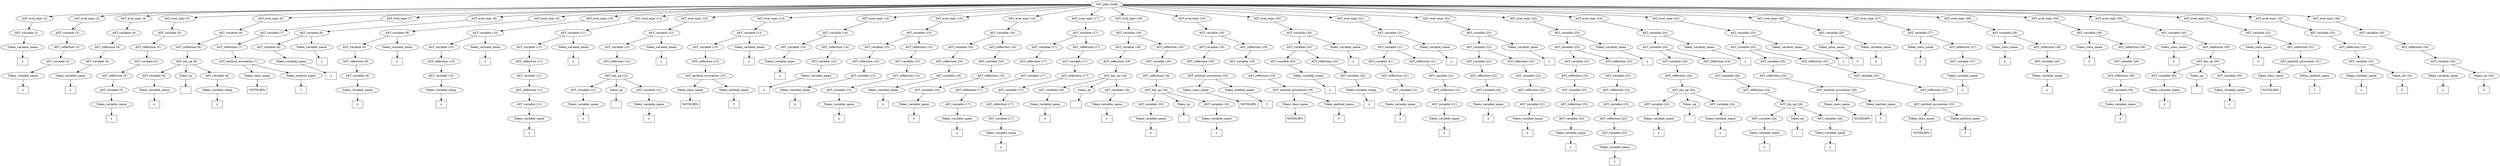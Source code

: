 /*
 * AST in dot format generated by phc -- the PHP compiler
 */

digraph AST {
node_0 [label="AST_php_script"];
node_1 [label="AST_eval_expr (2)"];
node_2 [label="AST_variable (2)"];
node_3 [label="Token_variable_name"];
node_4 [label="x", shape=box]
node_3 -> node_4;
node_2 -> node_3;
node_1 -> node_2;
node_5 [label="AST_eval_expr (3)"];
node_6 [label="AST_variable (3)"];
node_7 [label="AST_reflection (3)"];
node_8 [label="AST_variable (3)"];
node_9 [label="Token_variable_name"];
node_10 [label="x", shape=box]
node_9 -> node_10;
node_8 -> node_9;
node_7 -> node_8;
node_6 -> node_7;
node_5 -> node_6;
node_11 [label="AST_eval_expr (4)"];
node_12 [label="AST_variable (4)"];
node_13 [label="AST_reflection (4)"];
node_14 [label="AST_variable (4)"];
node_15 [label="Token_variable_name"];
node_16 [label="x", shape=box]
node_15 -> node_16;
node_14 -> node_15;
node_13 -> node_14;
node_12 -> node_13;
node_11 -> node_12;
node_17 [label="AST_eval_expr (5)"];
node_18 [label="AST_variable (5)"];
node_19 [label="AST_reflection (5)"];
node_20 [label="AST_variable (5)"];
node_21 [label="AST_reflection (5)"];
node_22 [label="AST_variable (5)"];
node_23 [label="Token_variable_name"];
node_24 [label="x", shape=box]
node_23 -> node_24;
node_22 -> node_23;
node_21 -> node_22;
node_20 -> node_21;
node_19 -> node_20;
node_18 -> node_19;
node_17 -> node_18;
node_25 [label="AST_eval_expr (6)"];
node_26 [label="AST_variable (6)"];
node_27 [label="AST_reflection (6)"];
node_28 [label="AST_bin_op (6)"];
node_29 [label="AST_variable (6)"];
node_30 [label="Token_variable_name"];
node_31 [label="x", shape=box]
node_30 -> node_31;
node_29 -> node_30;
node_32 [label="Token_op"];
node_33 [label=".", shape=box]
node_32 -> node_33;
node_34 [label="AST_variable (6)"];
node_35 [label="Token_variable_name"];
node_36 [label="y", shape=box]
node_35 -> node_36;
node_34 -> node_35;
node_28 -> node_34;
node_28 -> node_32;
node_28 -> node_29;
node_27 -> node_28;
node_26 -> node_27;
node_25 -> node_26;
node_37 [label="AST_eval_expr (7)"];
node_38 [label="AST_variable (7)"];
node_39 [label="AST_reflection (7)"];
node_40 [label="AST_method_invocation (7)"];
node_41 [label="Token_class_name"];
node_42 [label="%STDLIB%", shape=box]
node_41 -> node_42;
node_43 [label="Token_method_name"];
node_44 [label="f", shape=box]
node_43 -> node_44;
node_40 -> node_43;
node_40 -> node_41;
node_39 -> node_40;
node_38 -> node_39;
node_37 -> node_38;
node_45 [label="AST_eval_expr (8)"];
node_46 [label="AST_variable (8)"];
node_47 [label="AST_variable (8)"];
node_48 [label="Token_variable_name"];
node_49 [label="x", shape=box]
node_48 -> node_49;
node_47 -> node_48;
node_50 [label="Token_variable_name"];
node_51 [label="y", shape=box]
node_50 -> node_51;
node_46 -> node_50;
node_46 -> node_47;
node_45 -> node_46;
node_52 [label="AST_eval_expr (9)"];
node_53 [label="AST_variable (9)"];
node_54 [label="AST_variable (9)"];
node_55 [label="AST_reflection (9)"];
node_56 [label="AST_variable (9)"];
node_57 [label="Token_variable_name"];
node_58 [label="x", shape=box]
node_57 -> node_58;
node_56 -> node_57;
node_55 -> node_56;
node_54 -> node_55;
node_59 [label="Token_variable_name"];
node_60 [label="y", shape=box]
node_59 -> node_60;
node_53 -> node_59;
node_53 -> node_54;
node_52 -> node_53;
node_61 [label="AST_eval_expr (10)"];
node_62 [label="AST_variable (10)"];
node_63 [label="AST_variable (10)"];
node_64 [label="AST_reflection (10)"];
node_65 [label="AST_variable (10)"];
node_66 [label="Token_variable_name"];
node_67 [label="x", shape=box]
node_66 -> node_67;
node_65 -> node_66;
node_64 -> node_65;
node_63 -> node_64;
node_68 [label="Token_variable_name"];
node_69 [label="y", shape=box]
node_68 -> node_69;
node_62 -> node_68;
node_62 -> node_63;
node_61 -> node_62;
node_70 [label="AST_eval_expr (11)"];
node_71 [label="AST_variable (11)"];
node_72 [label="AST_variable (11)"];
node_73 [label="AST_reflection (11)"];
node_74 [label="AST_variable (11)"];
node_75 [label="AST_reflection (11)"];
node_76 [label="AST_variable (11)"];
node_77 [label="Token_variable_name"];
node_78 [label="x", shape=box]
node_77 -> node_78;
node_76 -> node_77;
node_75 -> node_76;
node_74 -> node_75;
node_73 -> node_74;
node_72 -> node_73;
node_79 [label="Token_variable_name"];
node_80 [label="y", shape=box]
node_79 -> node_80;
node_71 -> node_79;
node_71 -> node_72;
node_70 -> node_71;
node_81 [label="AST_eval_expr (12)"];
node_82 [label="AST_variable (12)"];
node_83 [label="AST_variable (12)"];
node_84 [label="AST_reflection (12)"];
node_85 [label="AST_bin_op (12)"];
node_86 [label="AST_variable (12)"];
node_87 [label="Token_variable_name"];
node_88 [label="x", shape=box]
node_87 -> node_88;
node_86 -> node_87;
node_89 [label="Token_op"];
node_90 [label=".", shape=box]
node_89 -> node_90;
node_91 [label="AST_variable (12)"];
node_92 [label="Token_variable_name"];
node_93 [label="y", shape=box]
node_92 -> node_93;
node_91 -> node_92;
node_85 -> node_91;
node_85 -> node_89;
node_85 -> node_86;
node_84 -> node_85;
node_83 -> node_84;
node_94 [label="Token_variable_name"];
node_95 [label="y", shape=box]
node_94 -> node_95;
node_82 -> node_94;
node_82 -> node_83;
node_81 -> node_82;
node_96 [label="AST_eval_expr (13)"];
node_97 [label="AST_variable (13)"];
node_98 [label="AST_variable (13)"];
node_99 [label="AST_reflection (13)"];
node_100 [label="AST_method_invocation (13)"];
node_101 [label="Token_class_name"];
node_102 [label="%STDLIB%", shape=box]
node_101 -> node_102;
node_103 [label="Token_method_name"];
node_104 [label="f", shape=box]
node_103 -> node_104;
node_100 -> node_103;
node_100 -> node_101;
node_99 -> node_100;
node_98 -> node_99;
node_105 [label="Token_variable_name"];
node_106 [label="y", shape=box]
node_105 -> node_106;
node_97 -> node_105;
node_97 -> node_98;
node_96 -> node_97;
node_107 [label="AST_eval_expr (14)"];
node_108 [label="AST_variable (14)"];
node_109 [label="AST_variable (14)"];
node_110 [label="Token_variable_name"];
node_111 [label="x", shape=box]
node_110 -> node_111;
node_109 -> node_110;
node_112 [label="AST_reflection (14)"];
node_113 [label="AST_variable (14)"];
node_114 [label="Token_variable_name"];
node_115 [label="x", shape=box]
node_114 -> node_115;
node_113 -> node_114;
node_112 -> node_113;
node_108 -> node_112;
node_108 -> node_109;
node_107 -> node_108;
node_116 [label="AST_eval_expr (15)"];
node_117 [label="AST_variable (15)"];
node_118 [label="AST_variable (15)"];
node_119 [label="AST_reflection (15)"];
node_120 [label="AST_variable (15)"];
node_121 [label="Token_variable_name"];
node_122 [label="x", shape=box]
node_121 -> node_122;
node_120 -> node_121;
node_119 -> node_120;
node_118 -> node_119;
node_123 [label="AST_reflection (15)"];
node_124 [label="AST_variable (15)"];
node_125 [label="AST_reflection (15)"];
node_126 [label="AST_variable (15)"];
node_127 [label="Token_variable_name"];
node_128 [label="x", shape=box]
node_127 -> node_128;
node_126 -> node_127;
node_125 -> node_126;
node_124 -> node_125;
node_123 -> node_124;
node_117 -> node_123;
node_117 -> node_118;
node_116 -> node_117;
node_129 [label="AST_eval_expr (16)"];
node_130 [label="AST_variable (16)"];
node_131 [label="AST_variable (16)"];
node_132 [label="AST_reflection (16)"];
node_133 [label="AST_variable (16)"];
node_134 [label="Token_variable_name"];
node_135 [label="x", shape=box]
node_134 -> node_135;
node_133 -> node_134;
node_132 -> node_133;
node_131 -> node_132;
node_136 [label="AST_reflection (16)"];
node_137 [label="AST_variable (16)"];
node_138 [label="AST_reflection (16)"];
node_139 [label="AST_variable (16)"];
node_140 [label="Token_variable_name"];
node_141 [label="x", shape=box]
node_140 -> node_141;
node_139 -> node_140;
node_138 -> node_139;
node_137 -> node_138;
node_136 -> node_137;
node_130 -> node_136;
node_130 -> node_131;
node_129 -> node_130;
node_142 [label="AST_eval_expr (17)"];
node_143 [label="AST_variable (17)"];
node_144 [label="AST_variable (17)"];
node_145 [label="AST_reflection (17)"];
node_146 [label="AST_variable (17)"];
node_147 [label="AST_reflection (17)"];
node_148 [label="AST_variable (17)"];
node_149 [label="Token_variable_name"];
node_150 [label="x", shape=box]
node_149 -> node_150;
node_148 -> node_149;
node_147 -> node_148;
node_146 -> node_147;
node_145 -> node_146;
node_144 -> node_145;
node_151 [label="AST_reflection (17)"];
node_152 [label="AST_variable (17)"];
node_153 [label="AST_reflection (17)"];
node_154 [label="AST_variable (17)"];
node_155 [label="AST_reflection (17)"];
node_156 [label="AST_variable (17)"];
node_157 [label="Token_variable_name"];
node_158 [label="x", shape=box]
node_157 -> node_158;
node_156 -> node_157;
node_155 -> node_156;
node_154 -> node_155;
node_153 -> node_154;
node_152 -> node_153;
node_151 -> node_152;
node_143 -> node_151;
node_143 -> node_144;
node_142 -> node_143;
node_159 [label="AST_eval_expr (18)"];
node_160 [label="AST_variable (18)"];
node_161 [label="AST_variable (18)"];
node_162 [label="AST_reflection (18)"];
node_163 [label="AST_bin_op (18)"];
node_164 [label="AST_variable (18)"];
node_165 [label="Token_variable_name"];
node_166 [label="x", shape=box]
node_165 -> node_166;
node_164 -> node_165;
node_167 [label="Token_op"];
node_168 [label=".", shape=box]
node_167 -> node_168;
node_169 [label="AST_variable (18)"];
node_170 [label="Token_variable_name"];
node_171 [label="y", shape=box]
node_170 -> node_171;
node_169 -> node_170;
node_163 -> node_169;
node_163 -> node_167;
node_163 -> node_164;
node_162 -> node_163;
node_161 -> node_162;
node_172 [label="AST_reflection (18)"];
node_173 [label="AST_variable (18)"];
node_174 [label="AST_reflection (18)"];
node_175 [label="AST_bin_op (18)"];
node_176 [label="AST_variable (18)"];
node_177 [label="Token_variable_name"];
node_178 [label="x", shape=box]
node_177 -> node_178;
node_176 -> node_177;
node_179 [label="Token_op"];
node_180 [label=".", shape=box]
node_179 -> node_180;
node_181 [label="AST_variable (18)"];
node_182 [label="Token_variable_name"];
node_183 [label="y", shape=box]
node_182 -> node_183;
node_181 -> node_182;
node_175 -> node_181;
node_175 -> node_179;
node_175 -> node_176;
node_174 -> node_175;
node_173 -> node_174;
node_172 -> node_173;
node_160 -> node_172;
node_160 -> node_161;
node_159 -> node_160;
node_184 [label="AST_eval_expr (19)"];
node_185 [label="AST_variable (19)"];
node_186 [label="AST_variable (19)"];
node_187 [label="AST_reflection (19)"];
node_188 [label="AST_method_invocation (19)"];
node_189 [label="Token_class_name"];
node_190 [label="%STDLIB%", shape=box]
node_189 -> node_190;
node_191 [label="Token_method_name"];
node_192 [label="f", shape=box]
node_191 -> node_192;
node_188 -> node_191;
node_188 -> node_189;
node_187 -> node_188;
node_186 -> node_187;
node_193 [label="AST_reflection (19)"];
node_194 [label="AST_variable (19)"];
node_195 [label="AST_reflection (19)"];
node_196 [label="AST_method_invocation (19)"];
node_197 [label="Token_class_name"];
node_198 [label="%STDLIB%", shape=box]
node_197 -> node_198;
node_199 [label="Token_method_name"];
node_200 [label="f", shape=box]
node_199 -> node_200;
node_196 -> node_199;
node_196 -> node_197;
node_195 -> node_196;
node_194 -> node_195;
node_193 -> node_194;
node_185 -> node_193;
node_185 -> node_186;
node_184 -> node_185;
node_201 [label="AST_eval_expr (20)"];
node_202 [label="AST_variable (20)"];
node_203 [label="AST_variable (20)"];
node_204 [label="AST_variable (20)"];
node_205 [label="Token_variable_name"];
node_206 [label="x", shape=box]
node_205 -> node_206;
node_204 -> node_205;
node_207 [label="AST_reflection (20)"];
node_208 [label="AST_variable (20)"];
node_209 [label="Token_variable_name"];
node_210 [label="x", shape=box]
node_209 -> node_210;
node_208 -> node_209;
node_207 -> node_208;
node_203 -> node_207;
node_203 -> node_204;
node_211 [label="Token_variable_name"];
node_212 [label="y", shape=box]
node_211 -> node_212;
node_202 -> node_211;
node_202 -> node_203;
node_201 -> node_202;
node_213 [label="AST_eval_expr (21)"];
node_214 [label="AST_variable (21)"];
node_215 [label="AST_variable (21)"];
node_216 [label="AST_variable (21)"];
node_217 [label="AST_reflection (21)"];
node_218 [label="AST_variable (21)"];
node_219 [label="Token_variable_name"];
node_220 [label="x", shape=box]
node_219 -> node_220;
node_218 -> node_219;
node_217 -> node_218;
node_216 -> node_217;
node_221 [label="AST_reflection (21)"];
node_222 [label="AST_variable (21)"];
node_223 [label="AST_reflection (21)"];
node_224 [label="AST_variable (21)"];
node_225 [label="Token_variable_name"];
node_226 [label="x", shape=box]
node_225 -> node_226;
node_224 -> node_225;
node_223 -> node_224;
node_222 -> node_223;
node_221 -> node_222;
node_215 -> node_221;
node_215 -> node_216;
node_227 [label="Token_variable_name"];
node_228 [label="y", shape=box]
node_227 -> node_228;
node_214 -> node_227;
node_214 -> node_215;
node_213 -> node_214;
node_229 [label="AST_eval_expr (22)"];
node_230 [label="AST_variable (22)"];
node_231 [label="AST_variable (22)"];
node_232 [label="AST_variable (22)"];
node_233 [label="AST_reflection (22)"];
node_234 [label="AST_variable (22)"];
node_235 [label="Token_variable_name"];
node_236 [label="x", shape=box]
node_235 -> node_236;
node_234 -> node_235;
node_233 -> node_234;
node_232 -> node_233;
node_237 [label="AST_reflection (22)"];
node_238 [label="AST_variable (22)"];
node_239 [label="AST_reflection (22)"];
node_240 [label="AST_variable (22)"];
node_241 [label="Token_variable_name"];
node_242 [label="x", shape=box]
node_241 -> node_242;
node_240 -> node_241;
node_239 -> node_240;
node_238 -> node_239;
node_237 -> node_238;
node_231 -> node_237;
node_231 -> node_232;
node_243 [label="Token_variable_name"];
node_244 [label="y", shape=box]
node_243 -> node_244;
node_230 -> node_243;
node_230 -> node_231;
node_229 -> node_230;
node_245 [label="AST_eval_expr (23)"];
node_246 [label="AST_variable (23)"];
node_247 [label="AST_variable (23)"];
node_248 [label="AST_variable (23)"];
node_249 [label="AST_reflection (23)"];
node_250 [label="AST_variable (23)"];
node_251 [label="AST_reflection (23)"];
node_252 [label="AST_variable (23)"];
node_253 [label="Token_variable_name"];
node_254 [label="x", shape=box]
node_253 -> node_254;
node_252 -> node_253;
node_251 -> node_252;
node_250 -> node_251;
node_249 -> node_250;
node_248 -> node_249;
node_255 [label="AST_reflection (23)"];
node_256 [label="AST_variable (23)"];
node_257 [label="AST_reflection (23)"];
node_258 [label="AST_variable (23)"];
node_259 [label="AST_reflection (23)"];
node_260 [label="AST_variable (23)"];
node_261 [label="Token_variable_name"];
node_262 [label="x", shape=box]
node_261 -> node_262;
node_260 -> node_261;
node_259 -> node_260;
node_258 -> node_259;
node_257 -> node_258;
node_256 -> node_257;
node_255 -> node_256;
node_247 -> node_255;
node_247 -> node_248;
node_263 [label="Token_variable_name"];
node_264 [label="y", shape=box]
node_263 -> node_264;
node_246 -> node_263;
node_246 -> node_247;
node_245 -> node_246;
node_265 [label="AST_eval_expr (24)"];
node_266 [label="AST_variable (24)"];
node_267 [label="AST_variable (24)"];
node_268 [label="AST_variable (24)"];
node_269 [label="AST_reflection (24)"];
node_270 [label="AST_bin_op (24)"];
node_271 [label="AST_variable (24)"];
node_272 [label="Token_variable_name"];
node_273 [label="x", shape=box]
node_272 -> node_273;
node_271 -> node_272;
node_274 [label="Token_op"];
node_275 [label=".", shape=box]
node_274 -> node_275;
node_276 [label="AST_variable (24)"];
node_277 [label="Token_variable_name"];
node_278 [label="y", shape=box]
node_277 -> node_278;
node_276 -> node_277;
node_270 -> node_276;
node_270 -> node_274;
node_270 -> node_271;
node_269 -> node_270;
node_268 -> node_269;
node_279 [label="AST_reflection (24)"];
node_280 [label="AST_variable (24)"];
node_281 [label="AST_reflection (24)"];
node_282 [label="AST_bin_op (24)"];
node_283 [label="AST_variable (24)"];
node_284 [label="Token_variable_name"];
node_285 [label="x", shape=box]
node_284 -> node_285;
node_283 -> node_284;
node_286 [label="Token_op"];
node_287 [label=".", shape=box]
node_286 -> node_287;
node_288 [label="AST_variable (24)"];
node_289 [label="Token_variable_name"];
node_290 [label="y", shape=box]
node_289 -> node_290;
node_288 -> node_289;
node_282 -> node_288;
node_282 -> node_286;
node_282 -> node_283;
node_281 -> node_282;
node_280 -> node_281;
node_279 -> node_280;
node_267 -> node_279;
node_267 -> node_268;
node_291 [label="Token_variable_name"];
node_292 [label="y", shape=box]
node_291 -> node_292;
node_266 -> node_291;
node_266 -> node_267;
node_265 -> node_266;
node_293 [label="AST_eval_expr (25)"];
node_294 [label="AST_variable (25)"];
node_295 [label="AST_variable (25)"];
node_296 [label="AST_variable (25)"];
node_297 [label="AST_reflection (25)"];
node_298 [label="AST_method_invocation (25)"];
node_299 [label="Token_class_name"];
node_300 [label="%STDLIB%", shape=box]
node_299 -> node_300;
node_301 [label="Token_method_name"];
node_302 [label="f", shape=box]
node_301 -> node_302;
node_298 -> node_301;
node_298 -> node_299;
node_297 -> node_298;
node_296 -> node_297;
node_303 [label="AST_reflection (25)"];
node_304 [label="AST_variable (25)"];
node_305 [label="AST_reflection (25)"];
node_306 [label="AST_method_invocation (25)"];
node_307 [label="Token_class_name"];
node_308 [label="%STDLIB%", shape=box]
node_307 -> node_308;
node_309 [label="Token_method_name"];
node_310 [label="f", shape=box]
node_309 -> node_310;
node_306 -> node_309;
node_306 -> node_307;
node_305 -> node_306;
node_304 -> node_305;
node_303 -> node_304;
node_295 -> node_303;
node_295 -> node_296;
node_311 [label="Token_variable_name"];
node_312 [label="y", shape=box]
node_311 -> node_312;
node_294 -> node_311;
node_294 -> node_295;
node_293 -> node_294;
node_313 [label="AST_eval_expr (26)"];
node_314 [label="AST_variable (26)"];
node_315 [label="Token_class_name"];
node_316 [label="C", shape=box]
node_315 -> node_316;
node_317 [label="Token_variable_name"];
node_318 [label="x", shape=box]
node_317 -> node_318;
node_314 -> node_317;
node_314 -> node_315;
node_313 -> node_314;
node_319 [label="AST_eval_expr (27)"];
node_320 [label="AST_variable (27)"];
node_321 [label="Token_class_name"];
node_322 [label="C", shape=box]
node_321 -> node_322;
node_323 [label="AST_reflection (27)"];
node_324 [label="AST_variable (27)"];
node_325 [label="Token_variable_name"];
node_326 [label="x", shape=box]
node_325 -> node_326;
node_324 -> node_325;
node_323 -> node_324;
node_320 -> node_323;
node_320 -> node_321;
node_319 -> node_320;
node_327 [label="AST_eval_expr (28)"];
node_328 [label="AST_variable (28)"];
node_329 [label="Token_class_name"];
node_330 [label="C", shape=box]
node_329 -> node_330;
node_331 [label="AST_reflection (28)"];
node_332 [label="AST_variable (28)"];
node_333 [label="Token_variable_name"];
node_334 [label="x", shape=box]
node_333 -> node_334;
node_332 -> node_333;
node_331 -> node_332;
node_328 -> node_331;
node_328 -> node_329;
node_327 -> node_328;
node_335 [label="AST_eval_expr (29)"];
node_336 [label="AST_variable (29)"];
node_337 [label="Token_class_name"];
node_338 [label="C", shape=box]
node_337 -> node_338;
node_339 [label="AST_reflection (29)"];
node_340 [label="AST_variable (29)"];
node_341 [label="AST_reflection (29)"];
node_342 [label="AST_variable (29)"];
node_343 [label="Token_variable_name"];
node_344 [label="x", shape=box]
node_343 -> node_344;
node_342 -> node_343;
node_341 -> node_342;
node_340 -> node_341;
node_339 -> node_340;
node_336 -> node_339;
node_336 -> node_337;
node_335 -> node_336;
node_345 [label="AST_eval_expr (30)"];
node_346 [label="AST_variable (30)"];
node_347 [label="Token_class_name"];
node_348 [label="C", shape=box]
node_347 -> node_348;
node_349 [label="AST_reflection (30)"];
node_350 [label="AST_bin_op (30)"];
node_351 [label="AST_variable (30)"];
node_352 [label="Token_variable_name"];
node_353 [label="x", shape=box]
node_352 -> node_353;
node_351 -> node_352;
node_354 [label="Token_op"];
node_355 [label=".", shape=box]
node_354 -> node_355;
node_356 [label="AST_variable (30)"];
node_357 [label="Token_variable_name"];
node_358 [label="y", shape=box]
node_357 -> node_358;
node_356 -> node_357;
node_350 -> node_356;
node_350 -> node_354;
node_350 -> node_351;
node_349 -> node_350;
node_346 -> node_349;
node_346 -> node_347;
node_345 -> node_346;
node_359 [label="AST_eval_expr (31)"];
node_360 [label="AST_variable (31)"];
node_361 [label="Token_class_name"];
node_362 [label="C", shape=box]
node_361 -> node_362;
node_363 [label="AST_reflection (31)"];
node_364 [label="AST_method_invocation (31)"];
node_365 [label="Token_class_name"];
node_366 [label="%STDLIB%", shape=box]
node_365 -> node_366;
node_367 [label="Token_method_name"];
node_368 [label="f", shape=box]
node_367 -> node_368;
node_364 -> node_367;
node_364 -> node_365;
node_363 -> node_364;
node_360 -> node_363;
node_360 -> node_361;
node_359 -> node_360;
node_369 [label="AST_eval_expr (33)"];
node_370 [label="AST_variable (33)"];
node_371 [label="AST_reflection (33)"];
node_372 [label="AST_variable (33)"];
node_373 [label="Token_variable_name"];
node_374 [label="x", shape=box]
node_373 -> node_374;
node_375 [label="Token_int (33)"];
node_376 [label="5", shape=box]
node_375 -> node_376;
node_372 -> node_375;
node_372 -> node_373;
node_371 -> node_372;
node_370 -> node_371;
node_369 -> node_370;
node_377 [label="AST_eval_expr (34)"];
node_378 [label="AST_variable (34)"];
node_379 [label="AST_reflection (34)"];
node_380 [label="AST_variable (34)"];
node_381 [label="Token_variable_name"];
node_382 [label="x", shape=box]
node_381 -> node_382;
node_383 [label="Token_int (34)"];
node_384 [label="5", shape=box]
node_383 -> node_384;
node_380 -> node_383;
node_380 -> node_381;
node_379 -> node_380;
node_378 -> node_379;
node_377 -> node_378;
node_0 -> node_377;
node_0 -> node_369;
node_0 -> node_359;
node_0 -> node_345;
node_0 -> node_335;
node_0 -> node_327;
node_0 -> node_319;
node_0 -> node_313;
node_0 -> node_293;
node_0 -> node_265;
node_0 -> node_245;
node_0 -> node_229;
node_0 -> node_213;
node_0 -> node_201;
node_0 -> node_184;
node_0 -> node_159;
node_0 -> node_142;
node_0 -> node_129;
node_0 -> node_116;
node_0 -> node_107;
node_0 -> node_96;
node_0 -> node_81;
node_0 -> node_70;
node_0 -> node_61;
node_0 -> node_52;
node_0 -> node_45;
node_0 -> node_37;
node_0 -> node_25;
node_0 -> node_17;
node_0 -> node_11;
node_0 -> node_5;
node_0 -> node_1;
}
